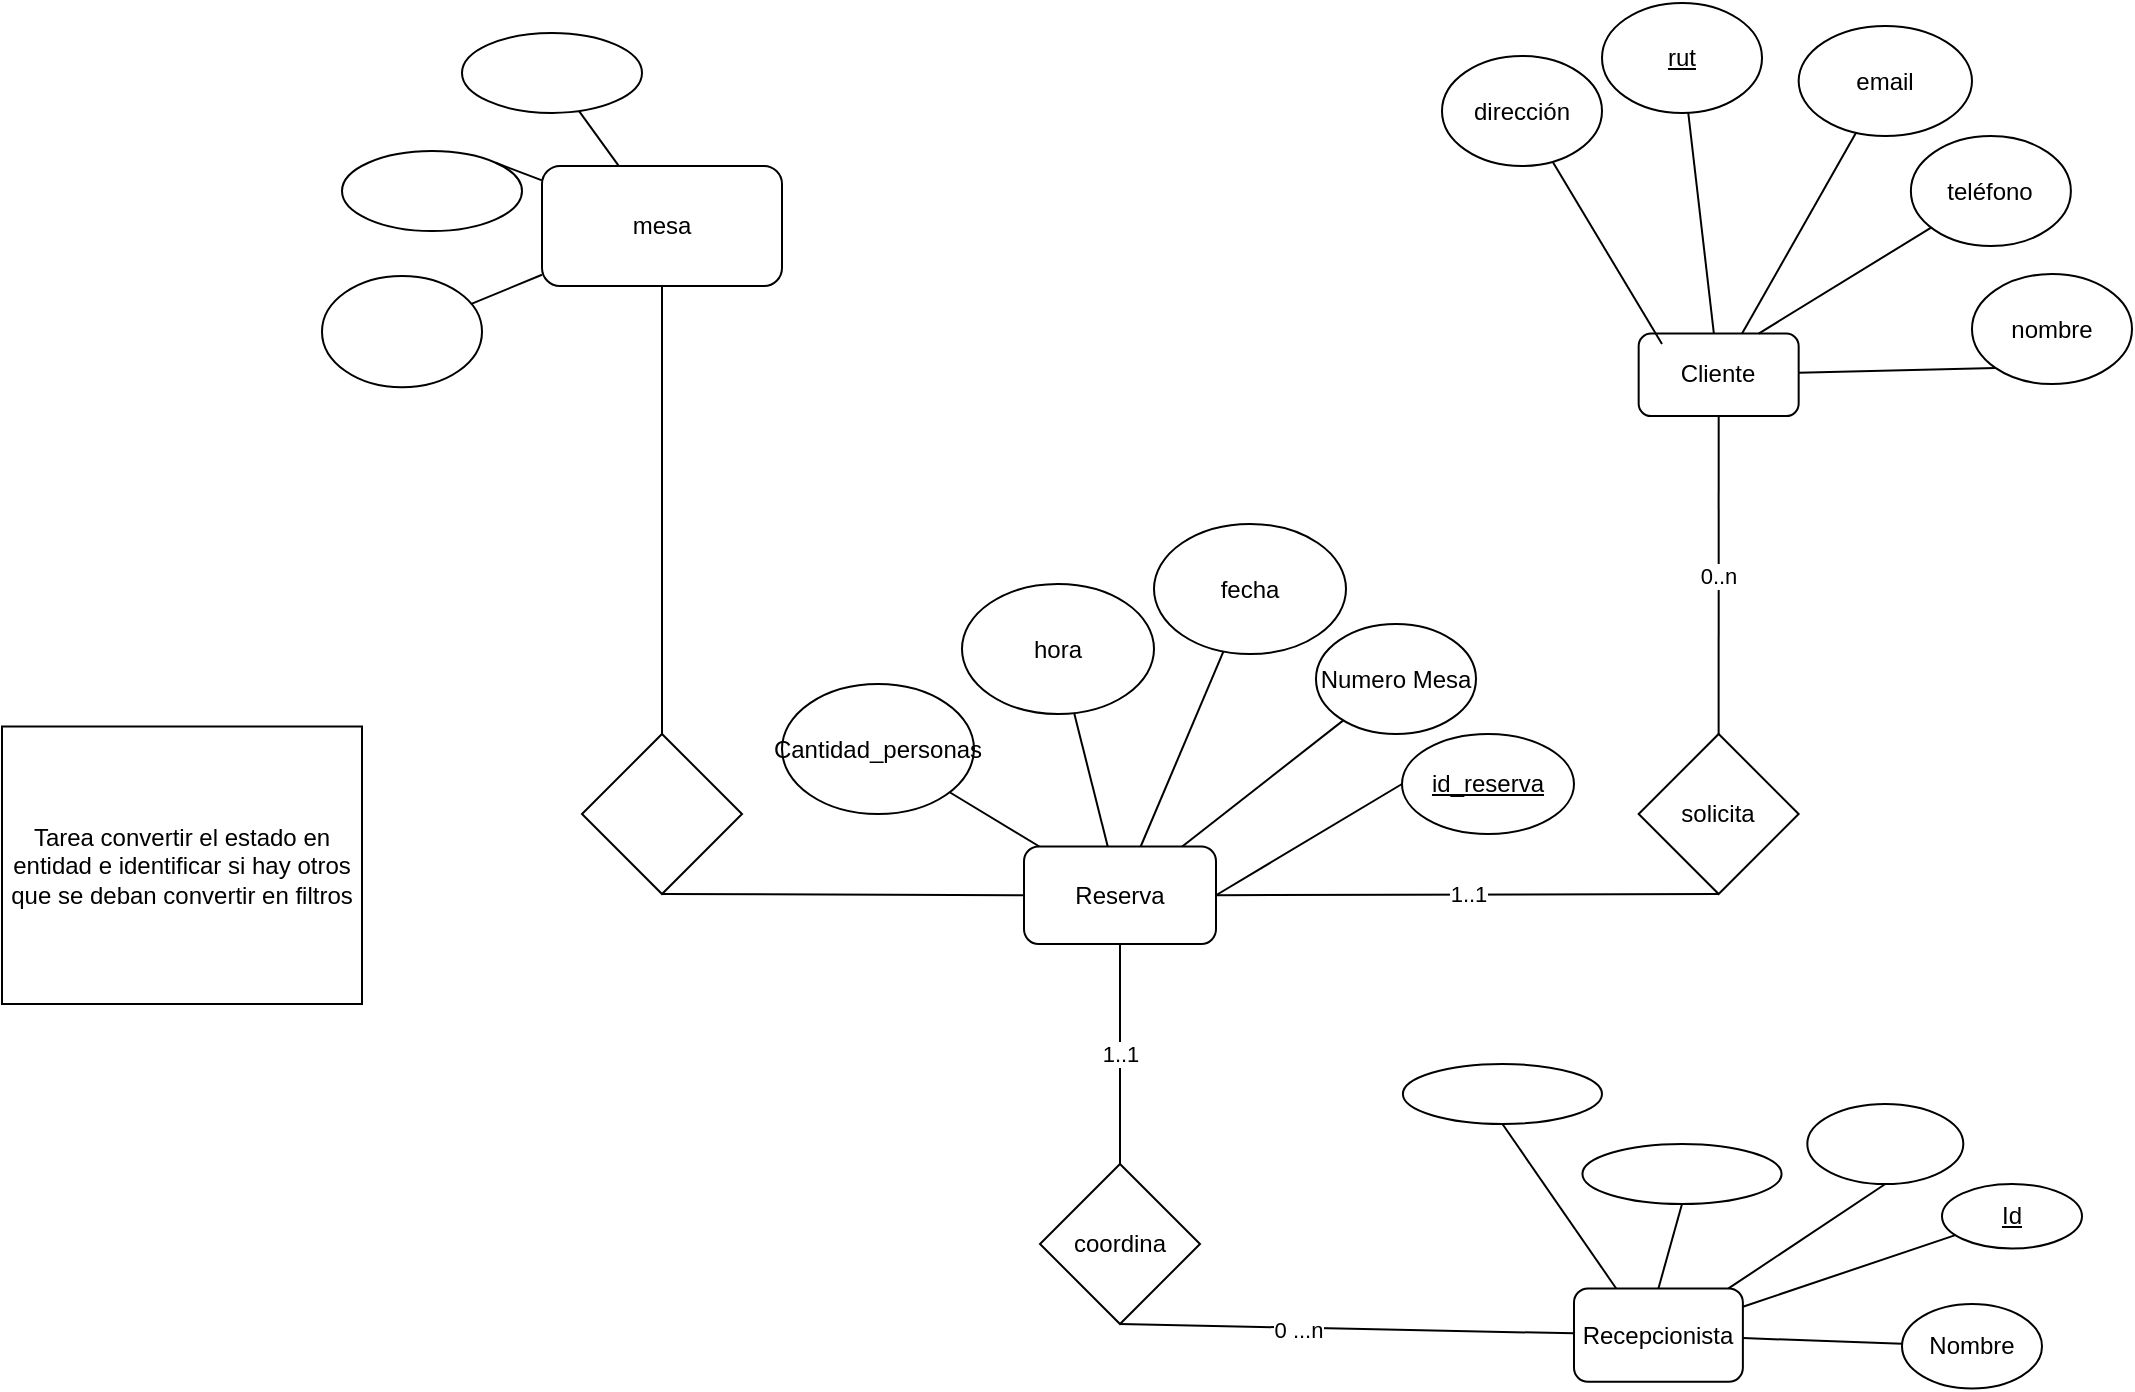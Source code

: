<mxfile version="16.5.3" type="github"><diagram name="Page-1" id="efa7a0a1-bf9b-a30e-e6df-94a7791c09e9"><mxGraphModel dx="2520" dy="1657" grid="1" gridSize="10" guides="1" tooltips="1" connect="1" arrows="1" fold="1" page="1" pageScale="1" pageWidth="826" pageHeight="1169" background="none" math="0" shadow="0"><root><mxCell id="0"/><mxCell id="1" parent="0"/><mxCell id="hR7vcm5vldyTw9obsO4O-135" value="coordina" style="rhombus;whiteSpace=wrap;html=1;" parent="1" vertex="1"><mxGeometry x="-631" y="-140" width="80" height="80" as="geometry"/></mxCell><mxCell id="hR7vcm5vldyTw9obsO4O-136" value="solicita" style="rhombus;whiteSpace=wrap;html=1;" parent="1" vertex="1"><mxGeometry x="-331.67" y="-355" width="80" height="80" as="geometry"/></mxCell><mxCell id="hR7vcm5vldyTw9obsO4O-137" value="" style="endArrow=none;html=1;rounded=0;entryX=0.5;entryY=1;entryDx=0;entryDy=0;" parent="1" source="hR7vcm5vldyTw9obsO4O-116" target="hR7vcm5vldyTw9obsO4O-135" edge="1"><mxGeometry width="50" height="50" relative="1" as="geometry"><mxPoint x="-510" y="-220" as="sourcePoint"/><mxPoint x="-460" y="-270" as="targetPoint"/></mxGeometry></mxCell><mxCell id="hR7vcm5vldyTw9obsO4O-142" value="0 ...n" style="edgeLabel;html=1;align=center;verticalAlign=middle;resizable=0;points=[];" parent="hR7vcm5vldyTw9obsO4O-137" vertex="1" connectable="0"><mxGeometry x="0.217" y="1" relative="1" as="geometry"><mxPoint as="offset"/></mxGeometry></mxCell><mxCell id="hR7vcm5vldyTw9obsO4O-139" value="1..1" style="endArrow=none;html=1;rounded=0;entryX=0.5;entryY=0;entryDx=0;entryDy=0;exitX=0.5;exitY=1;exitDx=0;exitDy=0;" parent="1" source="hR7vcm5vldyTw9obsO4O-115" target="hR7vcm5vldyTw9obsO4O-135" edge="1"><mxGeometry width="50" height="50" relative="1" as="geometry"><mxPoint x="-510" y="-220" as="sourcePoint"/><mxPoint x="-460" y="-270" as="targetPoint"/><Array as="points"/></mxGeometry></mxCell><mxCell id="hR7vcm5vldyTw9obsO4O-140" value="1..1" style="endArrow=none;html=1;rounded=0;entryX=1;entryY=0.5;entryDx=0;entryDy=0;exitX=0.5;exitY=1;exitDx=0;exitDy=0;" parent="1" source="hR7vcm5vldyTw9obsO4O-136" target="hR7vcm5vldyTw9obsO4O-115" edge="1"><mxGeometry width="50" height="50" relative="1" as="geometry"><mxPoint x="-510" y="-220" as="sourcePoint"/><mxPoint x="-460" y="-270" as="targetPoint"/></mxGeometry></mxCell><mxCell id="hR7vcm5vldyTw9obsO4O-141" value="0..n" style="endArrow=none;html=1;rounded=0;entryX=0.5;entryY=0;entryDx=0;entryDy=0;exitX=0.5;exitY=1;exitDx=0;exitDy=0;" parent="1" source="hR7vcm5vldyTw9obsO4O-117" target="hR7vcm5vldyTw9obsO4O-136" edge="1"><mxGeometry width="50" height="50" relative="1" as="geometry"><mxPoint x="-150" y="-214.6" as="sourcePoint"/><mxPoint x="-100" y="-264.6" as="targetPoint"/></mxGeometry></mxCell><mxCell id="hR7vcm5vldyTw9obsO4O-117" value="Cliente" style="rounded=1;whiteSpace=wrap;html=1;" parent="1" vertex="1"><mxGeometry x="-331.667" y="-555.215" width="80" height="41.25" as="geometry"/></mxCell><mxCell id="hR7vcm5vldyTw9obsO4O-121" value="&lt;u&gt;rut&lt;/u&gt;" style="ellipse;whiteSpace=wrap;html=1;" parent="1" vertex="1"><mxGeometry x="-349.997" y="-720.54" width="80" height="55" as="geometry"/></mxCell><mxCell id="hR7vcm5vldyTw9obsO4O-122" value="nombre" style="ellipse;whiteSpace=wrap;html=1;" parent="1" vertex="1"><mxGeometry x="-165.003" y="-584.995" width="80" height="55" as="geometry"/></mxCell><mxCell id="hR7vcm5vldyTw9obsO4O-123" value="dirección" style="ellipse;whiteSpace=wrap;html=1;" parent="1" vertex="1"><mxGeometry x="-430" y="-693.975" width="80" height="55" as="geometry"/></mxCell><mxCell id="hR7vcm5vldyTw9obsO4O-124" value="teléfono" style="ellipse;whiteSpace=wrap;html=1;" parent="1" vertex="1"><mxGeometry x="-195.56" y="-653.98" width="80" height="55" as="geometry"/></mxCell><mxCell id="hR7vcm5vldyTw9obsO4O-125" value="email" style="ellipse;whiteSpace=wrap;html=1;" parent="1" vertex="1"><mxGeometry x="-251.67" y="-708.98" width="86.667" height="55" as="geometry"/></mxCell><mxCell id="hR7vcm5vldyTw9obsO4O-134" value="" style="endArrow=none;html=1;rounded=0;" parent="1" source="hR7vcm5vldyTw9obsO4O-117" target="hR7vcm5vldyTw9obsO4O-121" edge="1"><mxGeometry width="50" height="50" relative="1" as="geometry"><mxPoint x="-340" y="-705.63" as="sourcePoint"/><mxPoint x="-290" y="-755.63" as="targetPoint"/></mxGeometry></mxCell><mxCell id="hR7vcm5vldyTw9obsO4O-146" value="&lt;u&gt;id_reserva&lt;/u&gt;" style="ellipse;whiteSpace=wrap;html=1;" parent="1" vertex="1"><mxGeometry x="-450" y="-355" width="86" height="50" as="geometry"/></mxCell><mxCell id="hR7vcm5vldyTw9obsO4O-148" value="" style="endArrow=none;html=1;rounded=0;" parent="1" source="hR7vcm5vldyTw9obsO4O-117" target="hR7vcm5vldyTw9obsO4O-125" edge="1"><mxGeometry width="50" height="50" relative="1" as="geometry"><mxPoint x="-470" y="-735.63" as="sourcePoint"/><mxPoint x="-420" y="-785.63" as="targetPoint"/></mxGeometry></mxCell><mxCell id="hR7vcm5vldyTw9obsO4O-149" value="" style="endArrow=none;html=1;rounded=0;entryX=0.75;entryY=0;entryDx=0;entryDy=0;" parent="1" source="hR7vcm5vldyTw9obsO4O-124" target="hR7vcm5vldyTw9obsO4O-117" edge="1"><mxGeometry width="50" height="50" relative="1" as="geometry"><mxPoint x="-470" y="-735.63" as="sourcePoint"/><mxPoint x="-420" y="-785.63" as="targetPoint"/></mxGeometry></mxCell><mxCell id="hR7vcm5vldyTw9obsO4O-150" value="" style="endArrow=none;html=1;rounded=0;" parent="1" source="hR7vcm5vldyTw9obsO4O-123" edge="1"><mxGeometry width="50" height="50" relative="1" as="geometry"><mxPoint x="-470" y="-735.63" as="sourcePoint"/><mxPoint x="-320" y="-550" as="targetPoint"/></mxGeometry></mxCell><mxCell id="hR7vcm5vldyTw9obsO4O-151" value="" style="endArrow=none;html=1;rounded=0;entryX=0;entryY=0.5;entryDx=0;entryDy=0;exitX=1;exitY=0.5;exitDx=0;exitDy=0;" parent="1" source="hR7vcm5vldyTw9obsO4O-115" target="hR7vcm5vldyTw9obsO4O-146" edge="1"><mxGeometry width="50" height="50" relative="1" as="geometry"><mxPoint x="-780" y="56.03" as="sourcePoint"/><mxPoint x="-730" y="6.03" as="targetPoint"/></mxGeometry></mxCell><mxCell id="hR7vcm5vldyTw9obsO4O-156" value="" style="endArrow=none;html=1;rounded=0;entryX=0;entryY=1;entryDx=0;entryDy=0;" parent="1" source="hR7vcm5vldyTw9obsO4O-117" target="hR7vcm5vldyTw9obsO4O-122" edge="1"><mxGeometry width="50" height="50" relative="1" as="geometry"><mxPoint x="-470" y="-735.63" as="sourcePoint"/><mxPoint x="-129.56" y="-674.596" as="targetPoint"/></mxGeometry></mxCell><mxCell id="hR7vcm5vldyTw9obsO4O-157" value="mesa" style="rounded=1;whiteSpace=wrap;html=1;" parent="1" vertex="1"><mxGeometry x="-880" y="-638.97" width="120" height="60" as="geometry"/></mxCell><mxCell id="hR7vcm5vldyTw9obsO4O-158" value="" style="ellipse;whiteSpace=wrap;html=1;" parent="1" vertex="1"><mxGeometry x="-920" y="-705.54" width="90" height="40" as="geometry"/></mxCell><mxCell id="hR7vcm5vldyTw9obsO4O-159" value="" style="ellipse;whiteSpace=wrap;html=1;" parent="1" vertex="1"><mxGeometry x="-980" y="-646.48" width="90" height="40" as="geometry"/></mxCell><mxCell id="hR7vcm5vldyTw9obsO4O-160" value="" style="ellipse;whiteSpace=wrap;html=1;" parent="1" vertex="1"><mxGeometry x="-990" y="-584" width="80" height="55.63" as="geometry"/></mxCell><mxCell id="hR7vcm5vldyTw9obsO4O-162" value="" style="endArrow=none;html=1;rounded=0;" parent="1" source="hR7vcm5vldyTw9obsO4O-158" target="hR7vcm5vldyTw9obsO4O-157" edge="1"><mxGeometry width="50" height="50" relative="1" as="geometry"><mxPoint x="-610" y="-695.54" as="sourcePoint"/><mxPoint x="-560" y="-745.54" as="targetPoint"/></mxGeometry></mxCell><mxCell id="hR7vcm5vldyTw9obsO4O-163" value="" style="endArrow=none;html=1;rounded=0;exitX=1;exitY=0;exitDx=0;exitDy=0;" parent="1" source="hR7vcm5vldyTw9obsO4O-159" target="hR7vcm5vldyTw9obsO4O-157" edge="1"><mxGeometry width="50" height="50" relative="1" as="geometry"><mxPoint x="-610" y="-695.54" as="sourcePoint"/><mxPoint x="-560" y="-745.54" as="targetPoint"/></mxGeometry></mxCell><mxCell id="hR7vcm5vldyTw9obsO4O-165" value="" style="endArrow=none;html=1;rounded=0;" parent="1" source="hR7vcm5vldyTw9obsO4O-160" target="hR7vcm5vldyTw9obsO4O-157" edge="1"><mxGeometry width="50" height="50" relative="1" as="geometry"><mxPoint x="-610" y="-695.54" as="sourcePoint"/><mxPoint x="-560" y="-745.54" as="targetPoint"/></mxGeometry></mxCell><mxCell id="hR7vcm5vldyTw9obsO4O-114" value="Nombre" style="ellipse;whiteSpace=wrap;html=1;" parent="1" vertex="1"><mxGeometry x="-200" y="-70" width="70" height="42.22" as="geometry"/></mxCell><mxCell id="hR7vcm5vldyTw9obsO4O-116" value="Recepcionista" style="rounded=1;whiteSpace=wrap;html=1;" parent="1" vertex="1"><mxGeometry x="-364.005" y="-77.777" width="84.444" height="46.667" as="geometry"/></mxCell><mxCell id="hR7vcm5vldyTw9obsO4O-120" value="&lt;u&gt;Id&lt;/u&gt;" style="ellipse;whiteSpace=wrap;html=1;" parent="1" vertex="1"><mxGeometry x="-180" y="-130" width="70" height="32.22" as="geometry"/></mxCell><mxCell id="hR7vcm5vldyTw9obsO4O-144" value="" style="endArrow=none;html=1;rounded=0;" parent="1" source="hR7vcm5vldyTw9obsO4O-116" target="hR7vcm5vldyTw9obsO4O-114" edge="1"><mxGeometry width="50" height="50" relative="1" as="geometry"><mxPoint x="-200" y="-90" as="sourcePoint"/><mxPoint x="50" y="-80" as="targetPoint"/></mxGeometry></mxCell><mxCell id="hR7vcm5vldyTw9obsO4O-147" value="" style="endArrow=none;html=1;rounded=0;" parent="1" source="hR7vcm5vldyTw9obsO4O-116" target="hR7vcm5vldyTw9obsO4O-120" edge="1"><mxGeometry width="50" height="50" relative="1" as="geometry"><mxPoint y="-30" as="sourcePoint"/><mxPoint x="50" y="-80" as="targetPoint"/><Array as="points"/></mxGeometry></mxCell><mxCell id="hR7vcm5vldyTw9obsO4O-168" value="" style="rhombus;whiteSpace=wrap;html=1;" parent="1" vertex="1"><mxGeometry x="-860" y="-355" width="80" height="80" as="geometry"/></mxCell><mxCell id="hR7vcm5vldyTw9obsO4O-169" value="" style="endArrow=none;html=1;rounded=0;entryX=0.5;entryY=1;entryDx=0;entryDy=0;exitX=0;exitY=0.5;exitDx=0;exitDy=0;" parent="1" source="hR7vcm5vldyTw9obsO4O-115" target="hR7vcm5vldyTw9obsO4O-168" edge="1"><mxGeometry width="50" height="50" relative="1" as="geometry"><mxPoint x="-680" y="-310" as="sourcePoint"/><mxPoint x="-630" y="-360" as="targetPoint"/></mxGeometry></mxCell><mxCell id="hR7vcm5vldyTw9obsO4O-170" value="" style="endArrow=none;html=1;rounded=0;exitX=0.5;exitY=0;exitDx=0;exitDy=0;" parent="1" source="hR7vcm5vldyTw9obsO4O-168" target="hR7vcm5vldyTw9obsO4O-157" edge="1"><mxGeometry width="50" height="50" relative="1" as="geometry"><mxPoint x="-680" y="-310" as="sourcePoint"/><mxPoint x="-630" y="-360" as="targetPoint"/></mxGeometry></mxCell><mxCell id="hR7vcm5vldyTw9obsO4O-115" value="Reserva" style="rounded=1;whiteSpace=wrap;html=1;" parent="1" vertex="1"><mxGeometry x="-639" y="-298.75" width="96" height="48.75" as="geometry"/></mxCell><mxCell id="hR7vcm5vldyTw9obsO4O-126" value="hora" style="ellipse;whiteSpace=wrap;html=1;" parent="1" vertex="1"><mxGeometry x="-670" y="-430" width="96" height="65" as="geometry"/></mxCell><mxCell id="hR7vcm5vldyTw9obsO4O-127" value="fecha" style="ellipse;whiteSpace=wrap;html=1;" parent="1" vertex="1"><mxGeometry x="-574" y="-460" width="96" height="65" as="geometry"/></mxCell><mxCell id="hR7vcm5vldyTw9obsO4O-128" value="Cantidad_personas" style="ellipse;whiteSpace=wrap;html=1;" parent="1" vertex="1"><mxGeometry x="-760" y="-379.995" width="96" height="65" as="geometry"/></mxCell><mxCell id="hR7vcm5vldyTw9obsO4O-129" value="Numero Mesa" style="ellipse;whiteSpace=wrap;html=1;" parent="1" vertex="1"><mxGeometry x="-493.003" y="-410" width="80" height="55" as="geometry"/></mxCell><mxCell id="hR7vcm5vldyTw9obsO4O-152" value="" style="endArrow=none;html=1;rounded=0;" parent="1" source="hR7vcm5vldyTw9obsO4O-115" target="hR7vcm5vldyTw9obsO4O-129" edge="1"><mxGeometry width="50" height="50" relative="1" as="geometry"><mxPoint x="-883" y="-60" as="sourcePoint"/><mxPoint x="-833" y="-110" as="targetPoint"/></mxGeometry></mxCell><mxCell id="hR7vcm5vldyTw9obsO4O-153" value="" style="endArrow=none;html=1;rounded=0;" parent="1" source="hR7vcm5vldyTw9obsO4O-115" target="hR7vcm5vldyTw9obsO4O-127" edge="1"><mxGeometry width="50" height="50" relative="1" as="geometry"><mxPoint x="-883" y="-60" as="sourcePoint"/><mxPoint x="-833" y="-110" as="targetPoint"/></mxGeometry></mxCell><mxCell id="hR7vcm5vldyTw9obsO4O-154" value="" style="endArrow=none;html=1;rounded=0;" parent="1" source="hR7vcm5vldyTw9obsO4O-115" target="hR7vcm5vldyTw9obsO4O-126" edge="1"><mxGeometry width="50" height="50" relative="1" as="geometry"><mxPoint x="-883" y="-60" as="sourcePoint"/><mxPoint x="-833" y="-110" as="targetPoint"/></mxGeometry></mxCell><mxCell id="hR7vcm5vldyTw9obsO4O-155" value="" style="endArrow=none;html=1;rounded=0;" parent="1" source="hR7vcm5vldyTw9obsO4O-115" target="hR7vcm5vldyTw9obsO4O-128" edge="1"><mxGeometry width="50" height="50" relative="1" as="geometry"><mxPoint x="-883" y="-60" as="sourcePoint"/><mxPoint x="-833" y="-110" as="targetPoint"/></mxGeometry></mxCell><mxCell id="hR7vcm5vldyTw9obsO4O-172" value="" style="ellipse;whiteSpace=wrap;html=1;" parent="1" vertex="1"><mxGeometry x="-247.34" y="-170" width="78" height="40" as="geometry"/></mxCell><mxCell id="hR7vcm5vldyTw9obsO4O-173" value="" style="ellipse;whiteSpace=wrap;html=1;" parent="1" vertex="1"><mxGeometry x="-359.78" y="-150" width="99.56" height="30" as="geometry"/></mxCell><mxCell id="hR7vcm5vldyTw9obsO4O-174" value="" style="endArrow=none;html=1;rounded=0;entryX=0.5;entryY=1;entryDx=0;entryDy=0;" parent="1" source="hR7vcm5vldyTw9obsO4O-116" target="hR7vcm5vldyTw9obsO4O-172" edge="1"><mxGeometry width="50" height="50" relative="1" as="geometry"><mxPoint x="-680" y="-310" as="sourcePoint"/><mxPoint x="-630" y="-360" as="targetPoint"/></mxGeometry></mxCell><mxCell id="hR7vcm5vldyTw9obsO4O-175" value="" style="endArrow=none;html=1;rounded=0;entryX=0.5;entryY=1;entryDx=0;entryDy=0;exitX=0.5;exitY=0;exitDx=0;exitDy=0;" parent="1" source="hR7vcm5vldyTw9obsO4O-116" target="hR7vcm5vldyTw9obsO4O-173" edge="1"><mxGeometry width="50" height="50" relative="1" as="geometry"><mxPoint x="-680" y="-310" as="sourcePoint"/><mxPoint x="-630" y="-360" as="targetPoint"/></mxGeometry></mxCell><mxCell id="hR7vcm5vldyTw9obsO4O-176" value="" style="ellipse;whiteSpace=wrap;html=1;" parent="1" vertex="1"><mxGeometry x="-449.56" y="-190" width="99.56" height="30" as="geometry"/></mxCell><mxCell id="hR7vcm5vldyTw9obsO4O-177" value="" style="endArrow=none;html=1;rounded=0;exitX=0.5;exitY=1;exitDx=0;exitDy=0;entryX=0.25;entryY=0;entryDx=0;entryDy=0;" parent="1" source="hR7vcm5vldyTw9obsO4O-176" target="hR7vcm5vldyTw9obsO4O-116" edge="1"><mxGeometry width="50" height="50" relative="1" as="geometry"><mxPoint x="-680" y="-310" as="sourcePoint"/><mxPoint x="-630" y="-360" as="targetPoint"/></mxGeometry></mxCell><mxCell id="hR7vcm5vldyTw9obsO4O-179" value="Tarea convertir el estado en entidad e identificar si hay otros que se deban convertir en filtros" style="rounded=0;whiteSpace=wrap;html=1;" parent="1" vertex="1"><mxGeometry x="-1150" y="-358.75" width="180" height="138.75" as="geometry"/></mxCell></root></mxGraphModel></diagram></mxfile>